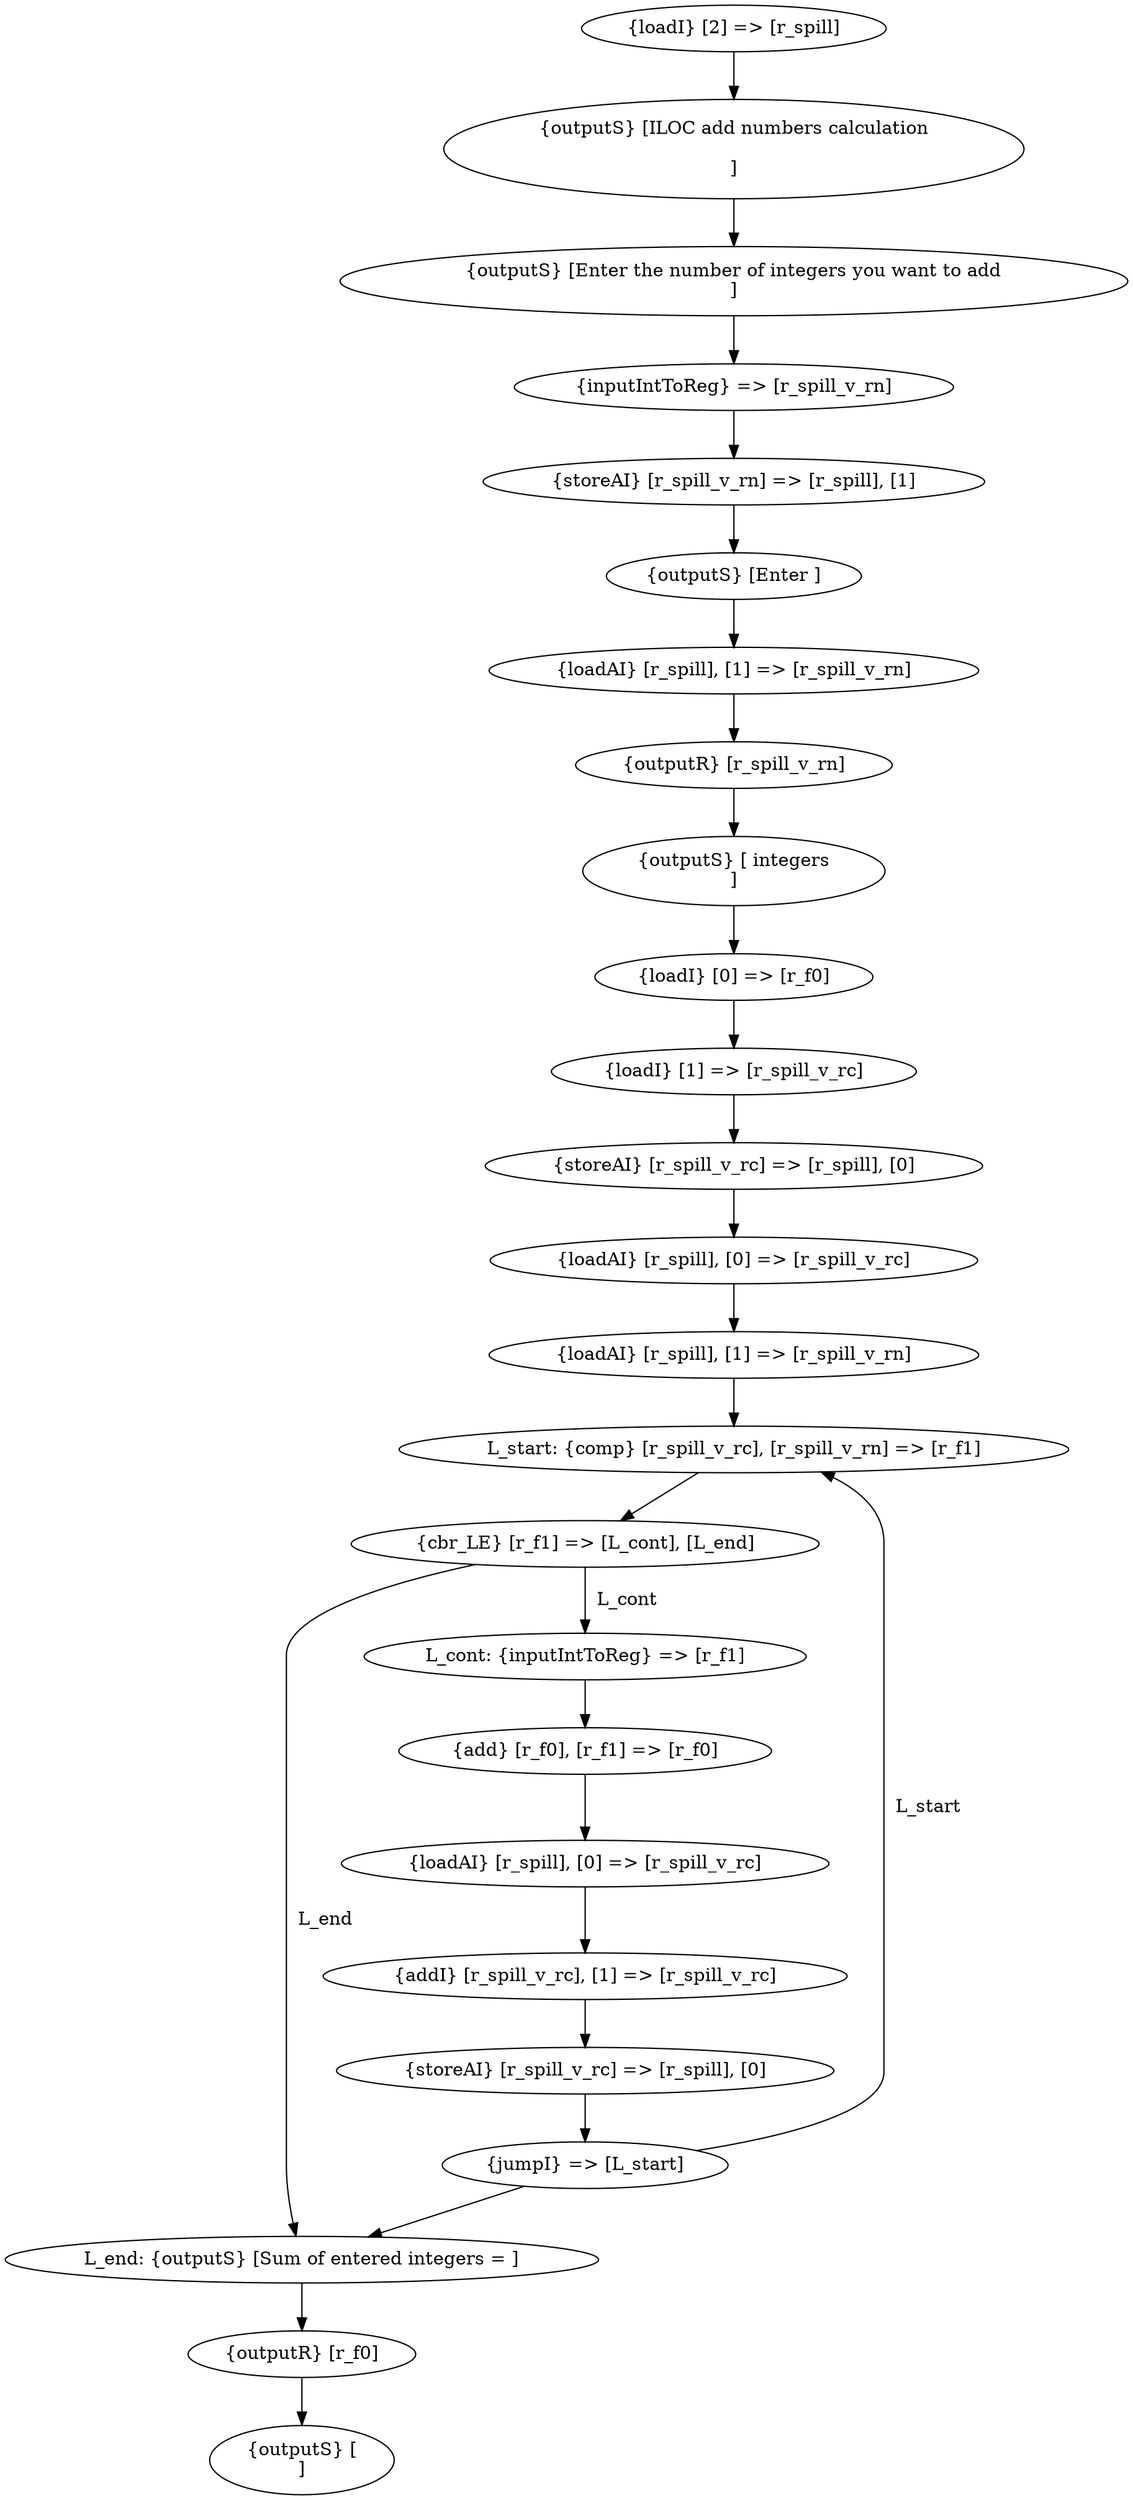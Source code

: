 digraph G {
  1 [ label="\{loadI\} \[2\] =\> \[r_spill\]" ];
  2 [ label="\{outputS\} \[ILOC add numbers calculation\n\n\]" ];
  3 [ label="\{outputS\} \[Enter the number of integers you want to add\n\]" ];
  4 [ label="\{inputIntToReg\} =\> \[r_spill_v_rn\]" ];
  5 [ label="\{storeAI\} \[r_spill_v_rn\] =\> \[r_spill\], \[1\]" ];
  6 [ label="\{outputS\} \[Enter \]" ];
  7 [ label="\{loadAI\} \[r_spill\], \[1\] =\> \[r_spill_v_rn\]" ];
  8 [ label="\{outputR\} \[r_spill_v_rn\]" ];
  9 [ label="\{outputS\} \[ integers\n\]" ];
  10 [ label="\{loadI\} \[0\] =\> \[r_f0\]" ];
  11 [ label="\{loadI\} \[1\] =\> \[r_spill_v_rc\]" ];
  12 [ label="\{storeAI\} \[r_spill_v_rc\] =\> \[r_spill\], \[0\]" ];
  13 [ label="\{loadAI\} \[r_spill\], \[0\] =\> \[r_spill_v_rc\]" ];
  14 [ label="\{loadAI\} \[r_spill\], \[1\] =\> \[r_spill_v_rn\]" ];
  15 [ label="L_start: \{comp\} \[r_spill_v_rc\], \[r_spill_v_rn\] =\> \[r_f1\]" ];
  16 [ label="\{cbr_LE\} \[r_f1\] =\> \[L_cont\], \[L_end\]" ];
  17 [ label="L_cont: \{inputIntToReg\} =\> \[r_f1\]" ];
  18 [ label="\{add\} \[r_f0\], \[r_f1\] =\> \[r_f0\]" ];
  19 [ label="\{loadAI\} \[r_spill\], \[0\] =\> \[r_spill_v_rc\]" ];
  20 [ label="\{addI\} \[r_spill_v_rc\], \[1\] =\> \[r_spill_v_rc\]" ];
  21 [ label="\{storeAI\} \[r_spill_v_rc\] =\> \[r_spill\], \[0\]" ];
  22 [ label="\{jumpI\} =\> \[L_start\]" ];
  23 [ label="L_end: \{outputS\} \[Sum of entered integers = \]" ];
  24 [ label="\{outputR\} \[r_f0\]" ];
  25 [ label="\{outputS\} \[\n\]" ];
  1 -> 2 [ label="" ];
  2 -> 3 [ label="" ];
  3 -> 4 [ label="" ];
  4 -> 5 [ label="" ];
  5 -> 6 [ label="" ];
  6 -> 7 [ label="" ];
  7 -> 8 [ label="" ];
  8 -> 9 [ label="" ];
  9 -> 10 [ label="" ];
  10 -> 11 [ label="" ];
  11 -> 12 [ label="" ];
  12 -> 13 [ label="" ];
  13 -> 14 [ label="" ];
  14 -> 15 [ label="" ];
  15 -> 16 [ label="" ];
  16 -> 17 [ label="  L_cont" ];
  16 -> 23 [ label="  L_end" ];
  17 -> 18 [ label="" ];
  18 -> 19 [ label="" ];
  19 -> 20 [ label="" ];
  20 -> 21 [ label="" ];
  21 -> 22 [ label="" ];
  22 -> 15 [ label="  L_start" ];
  22 -> 23 [ label="" ];
  23 -> 24 [ label="" ];
  24 -> 25 [ label="" ];
}
